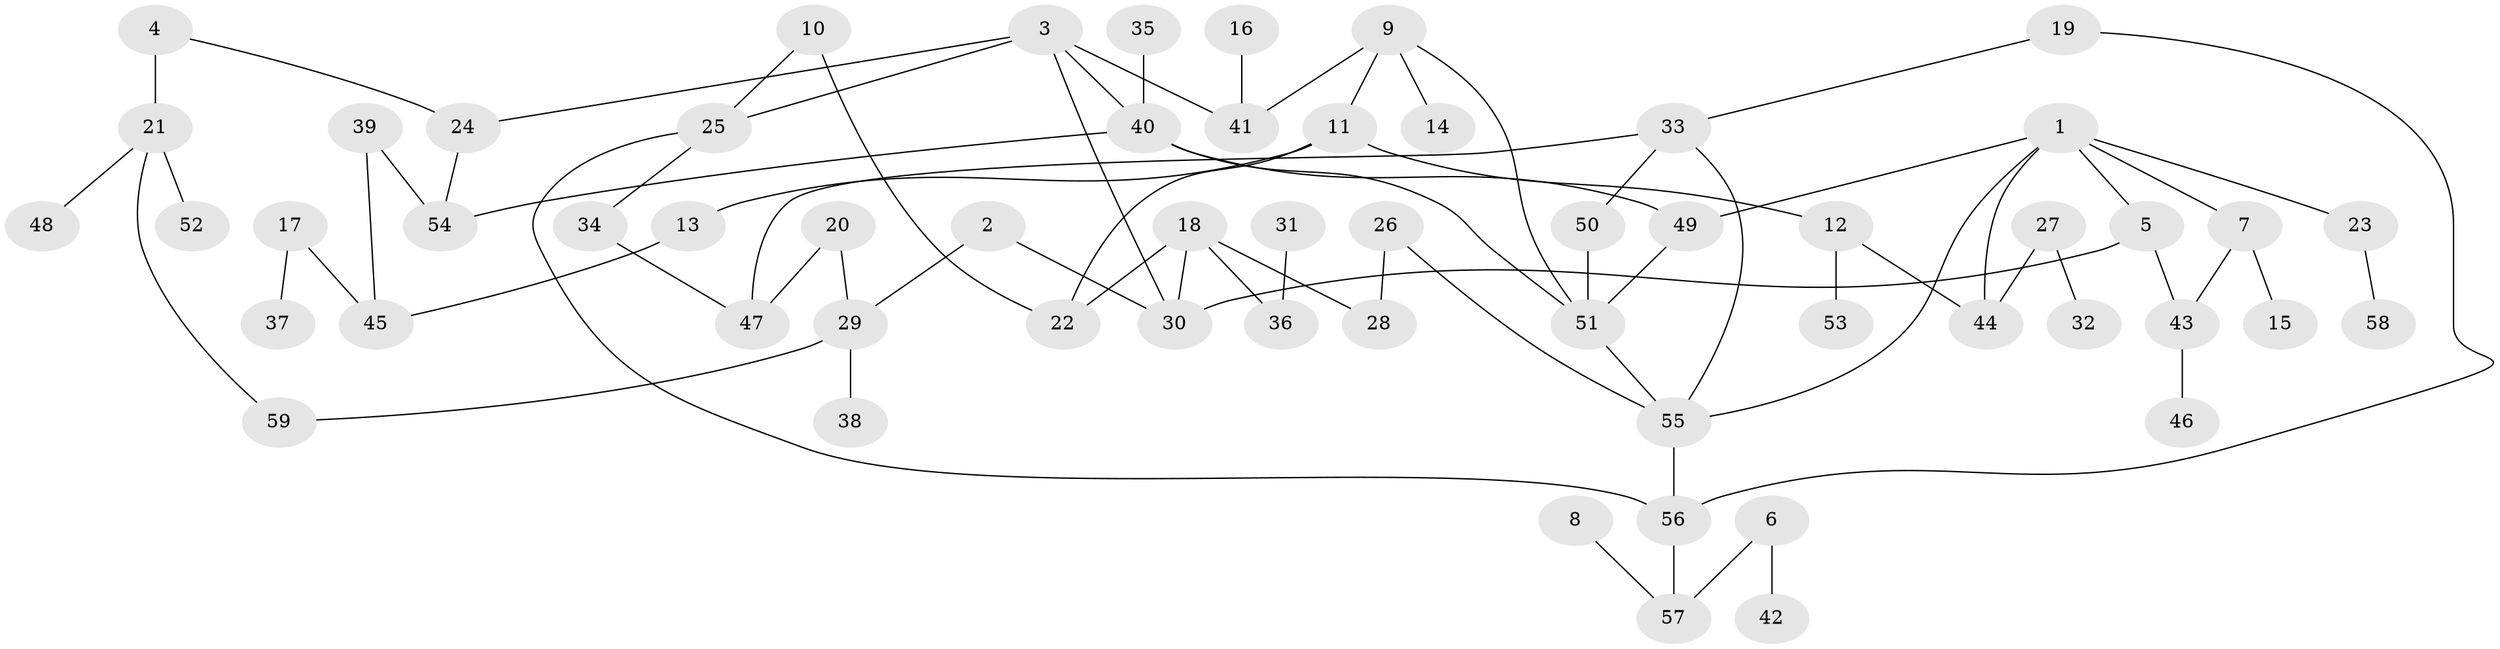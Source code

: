 // original degree distribution, {6: 0.0423728813559322, 4: 0.11864406779661017, 5: 0.0423728813559322, 2: 0.211864406779661, 3: 0.1694915254237288, 1: 0.4152542372881356}
// Generated by graph-tools (version 1.1) at 2025/01/03/09/25 03:01:08]
// undirected, 59 vertices, 75 edges
graph export_dot {
graph [start="1"]
  node [color=gray90,style=filled];
  1;
  2;
  3;
  4;
  5;
  6;
  7;
  8;
  9;
  10;
  11;
  12;
  13;
  14;
  15;
  16;
  17;
  18;
  19;
  20;
  21;
  22;
  23;
  24;
  25;
  26;
  27;
  28;
  29;
  30;
  31;
  32;
  33;
  34;
  35;
  36;
  37;
  38;
  39;
  40;
  41;
  42;
  43;
  44;
  45;
  46;
  47;
  48;
  49;
  50;
  51;
  52;
  53;
  54;
  55;
  56;
  57;
  58;
  59;
  1 -- 5 [weight=1.0];
  1 -- 7 [weight=1.0];
  1 -- 23 [weight=1.0];
  1 -- 44 [weight=1.0];
  1 -- 49 [weight=1.0];
  1 -- 55 [weight=1.0];
  2 -- 29 [weight=1.0];
  2 -- 30 [weight=1.0];
  3 -- 24 [weight=1.0];
  3 -- 25 [weight=1.0];
  3 -- 30 [weight=1.0];
  3 -- 40 [weight=1.0];
  3 -- 41 [weight=1.0];
  4 -- 21 [weight=2.0];
  4 -- 24 [weight=1.0];
  5 -- 30 [weight=1.0];
  5 -- 43 [weight=1.0];
  6 -- 42 [weight=1.0];
  6 -- 57 [weight=1.0];
  7 -- 15 [weight=1.0];
  7 -- 43 [weight=1.0];
  8 -- 57 [weight=1.0];
  9 -- 11 [weight=1.0];
  9 -- 14 [weight=1.0];
  9 -- 41 [weight=1.0];
  9 -- 51 [weight=1.0];
  10 -- 22 [weight=1.0];
  10 -- 25 [weight=1.0];
  11 -- 12 [weight=1.0];
  11 -- 13 [weight=1.0];
  11 -- 22 [weight=1.0];
  12 -- 44 [weight=1.0];
  12 -- 53 [weight=1.0];
  13 -- 45 [weight=1.0];
  16 -- 41 [weight=1.0];
  17 -- 37 [weight=1.0];
  17 -- 45 [weight=1.0];
  18 -- 22 [weight=1.0];
  18 -- 28 [weight=1.0];
  18 -- 30 [weight=1.0];
  18 -- 36 [weight=1.0];
  19 -- 33 [weight=1.0];
  19 -- 56 [weight=1.0];
  20 -- 29 [weight=1.0];
  20 -- 47 [weight=1.0];
  21 -- 48 [weight=1.0];
  21 -- 52 [weight=1.0];
  21 -- 59 [weight=1.0];
  23 -- 58 [weight=1.0];
  24 -- 54 [weight=1.0];
  25 -- 34 [weight=1.0];
  25 -- 56 [weight=1.0];
  26 -- 28 [weight=1.0];
  26 -- 55 [weight=1.0];
  27 -- 32 [weight=1.0];
  27 -- 44 [weight=1.0];
  29 -- 38 [weight=1.0];
  29 -- 59 [weight=1.0];
  31 -- 36 [weight=1.0];
  33 -- 47 [weight=1.0];
  33 -- 50 [weight=1.0];
  33 -- 55 [weight=1.0];
  34 -- 47 [weight=1.0];
  35 -- 40 [weight=1.0];
  39 -- 45 [weight=1.0];
  39 -- 54 [weight=1.0];
  40 -- 49 [weight=1.0];
  40 -- 51 [weight=1.0];
  40 -- 54 [weight=1.0];
  43 -- 46 [weight=1.0];
  49 -- 51 [weight=1.0];
  50 -- 51 [weight=1.0];
  51 -- 55 [weight=1.0];
  55 -- 56 [weight=1.0];
  56 -- 57 [weight=1.0];
}

